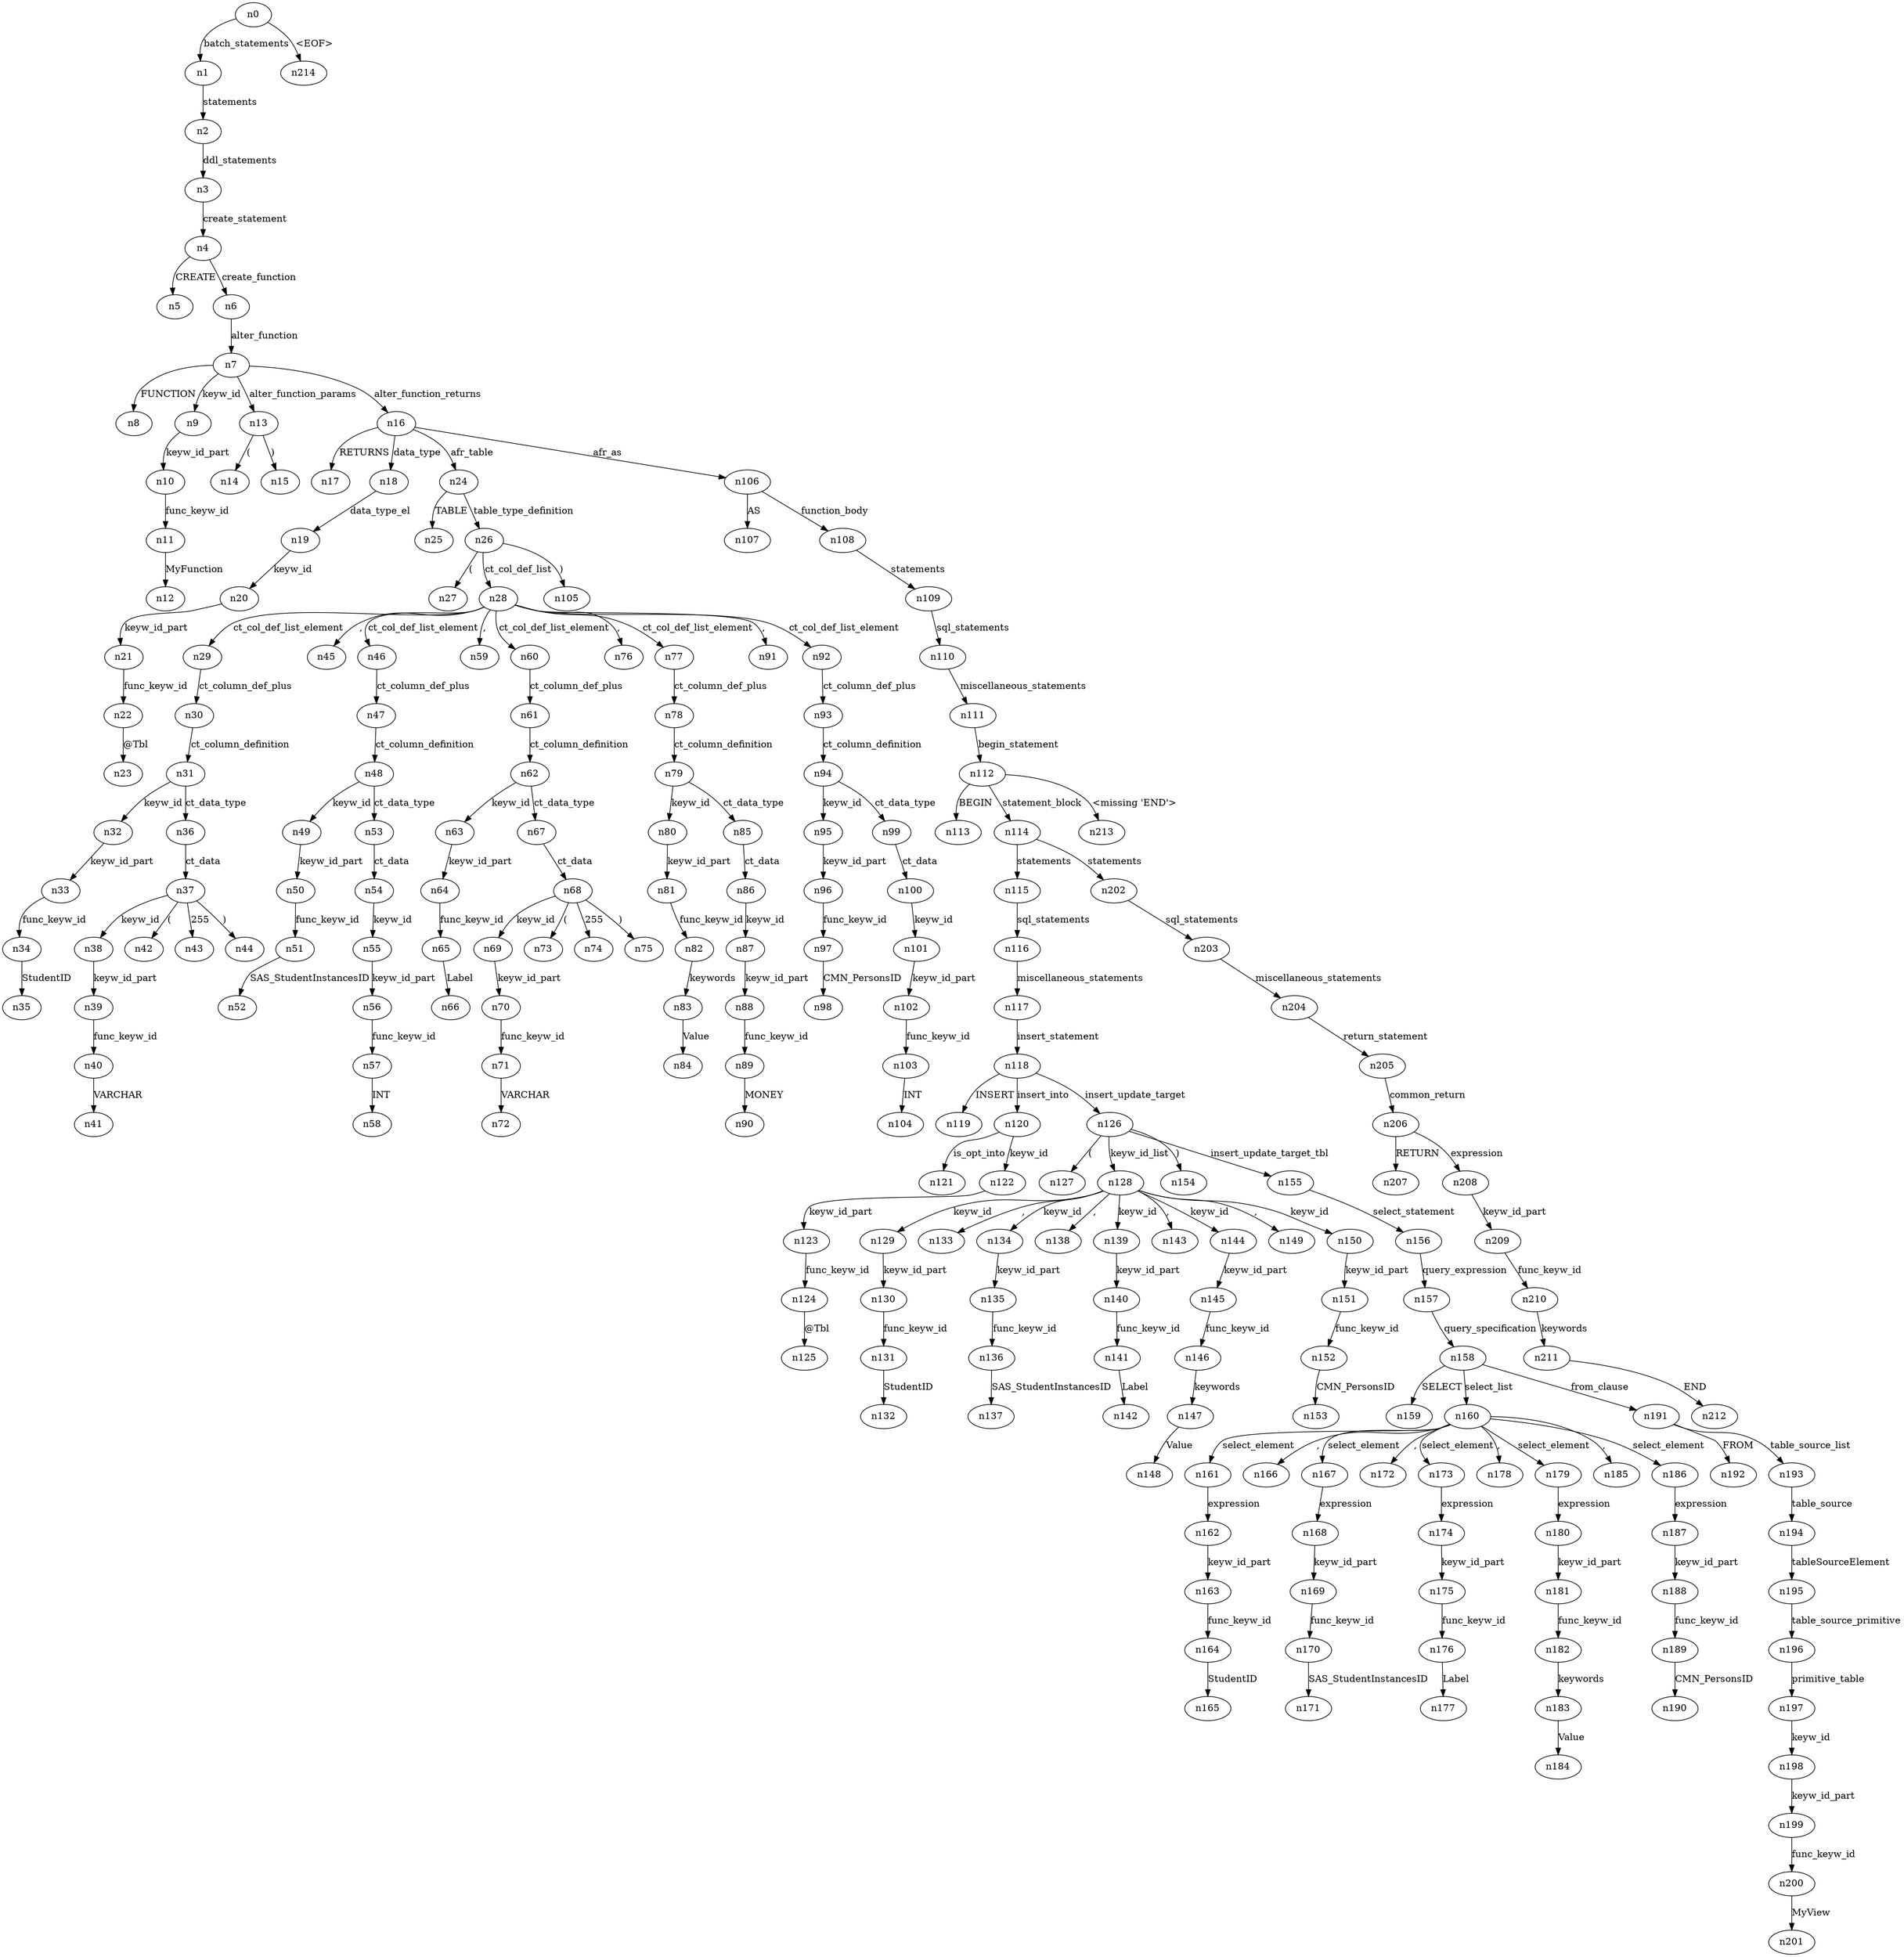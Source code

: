 digraph ParseTree {
  n0 -> n1 [label="batch_statements"];
  n1 -> n2 [label="statements"];
  n2 -> n3 [label="ddl_statements"];
  n3 -> n4 [label="create_statement"];
  n4 -> n5 [label="CREATE"];
  n4 -> n6 [label="create_function"];
  n6 -> n7 [label="alter_function"];
  n7 -> n8 [label="FUNCTION"];
  n7 -> n9 [label="keyw_id"];
  n9 -> n10 [label="keyw_id_part"];
  n10 -> n11 [label="func_keyw_id"];
  n11 -> n12 [label="MyFunction"];
  n7 -> n13 [label="alter_function_params"];
  n13 -> n14 [label="("];
  n13 -> n15 [label=")"];
  n7 -> n16 [label="alter_function_returns"];
  n16 -> n17 [label="RETURNS"];
  n16 -> n18 [label="data_type"];
  n18 -> n19 [label="data_type_el"];
  n19 -> n20 [label="keyw_id"];
  n20 -> n21 [label="keyw_id_part"];
  n21 -> n22 [label="func_keyw_id"];
  n22 -> n23 [label="@Tbl"];
  n16 -> n24 [label="afr_table"];
  n24 -> n25 [label="TABLE"];
  n24 -> n26 [label="table_type_definition"];
  n26 -> n27 [label="("];
  n26 -> n28 [label="ct_col_def_list"];
  n28 -> n29 [label="ct_col_def_list_element"];
  n29 -> n30 [label="ct_column_def_plus"];
  n30 -> n31 [label="ct_column_definition"];
  n31 -> n32 [label="keyw_id"];
  n32 -> n33 [label="keyw_id_part"];
  n33 -> n34 [label="func_keyw_id"];
  n34 -> n35 [label="StudentID"];
  n31 -> n36 [label="ct_data_type"];
  n36 -> n37 [label="ct_data"];
  n37 -> n38 [label="keyw_id"];
  n38 -> n39 [label="keyw_id_part"];
  n39 -> n40 [label="func_keyw_id"];
  n40 -> n41 [label="VARCHAR"];
  n37 -> n42 [label="("];
  n37 -> n43 [label="255"];
  n37 -> n44 [label=")"];
  n28 -> n45 [label=","];
  n28 -> n46 [label="ct_col_def_list_element"];
  n46 -> n47 [label="ct_column_def_plus"];
  n47 -> n48 [label="ct_column_definition"];
  n48 -> n49 [label="keyw_id"];
  n49 -> n50 [label="keyw_id_part"];
  n50 -> n51 [label="func_keyw_id"];
  n51 -> n52 [label="SAS_StudentInstancesID"];
  n48 -> n53 [label="ct_data_type"];
  n53 -> n54 [label="ct_data"];
  n54 -> n55 [label="keyw_id"];
  n55 -> n56 [label="keyw_id_part"];
  n56 -> n57 [label="func_keyw_id"];
  n57 -> n58 [label="INT"];
  n28 -> n59 [label=","];
  n28 -> n60 [label="ct_col_def_list_element"];
  n60 -> n61 [label="ct_column_def_plus"];
  n61 -> n62 [label="ct_column_definition"];
  n62 -> n63 [label="keyw_id"];
  n63 -> n64 [label="keyw_id_part"];
  n64 -> n65 [label="func_keyw_id"];
  n65 -> n66 [label="Label"];
  n62 -> n67 [label="ct_data_type"];
  n67 -> n68 [label="ct_data"];
  n68 -> n69 [label="keyw_id"];
  n69 -> n70 [label="keyw_id_part"];
  n70 -> n71 [label="func_keyw_id"];
  n71 -> n72 [label="VARCHAR"];
  n68 -> n73 [label="("];
  n68 -> n74 [label="255"];
  n68 -> n75 [label=")"];
  n28 -> n76 [label=","];
  n28 -> n77 [label="ct_col_def_list_element"];
  n77 -> n78 [label="ct_column_def_plus"];
  n78 -> n79 [label="ct_column_definition"];
  n79 -> n80 [label="keyw_id"];
  n80 -> n81 [label="keyw_id_part"];
  n81 -> n82 [label="func_keyw_id"];
  n82 -> n83 [label="keywords"];
  n83 -> n84 [label="Value"];
  n79 -> n85 [label="ct_data_type"];
  n85 -> n86 [label="ct_data"];
  n86 -> n87 [label="keyw_id"];
  n87 -> n88 [label="keyw_id_part"];
  n88 -> n89 [label="func_keyw_id"];
  n89 -> n90 [label="MONEY"];
  n28 -> n91 [label=","];
  n28 -> n92 [label="ct_col_def_list_element"];
  n92 -> n93 [label="ct_column_def_plus"];
  n93 -> n94 [label="ct_column_definition"];
  n94 -> n95 [label="keyw_id"];
  n95 -> n96 [label="keyw_id_part"];
  n96 -> n97 [label="func_keyw_id"];
  n97 -> n98 [label="CMN_PersonsID"];
  n94 -> n99 [label="ct_data_type"];
  n99 -> n100 [label="ct_data"];
  n100 -> n101 [label="keyw_id"];
  n101 -> n102 [label="keyw_id_part"];
  n102 -> n103 [label="func_keyw_id"];
  n103 -> n104 [label="INT"];
  n26 -> n105 [label=")"];
  n16 -> n106 [label="afr_as"];
  n106 -> n107 [label="AS"];
  n106 -> n108 [label="function_body"];
  n108 -> n109 [label="statements"];
  n109 -> n110 [label="sql_statements"];
  n110 -> n111 [label="miscellaneous_statements"];
  n111 -> n112 [label="begin_statement"];
  n112 -> n113 [label="BEGIN"];
  n112 -> n114 [label="statement_block"];
  n114 -> n115 [label="statements"];
  n115 -> n116 [label="sql_statements"];
  n116 -> n117 [label="miscellaneous_statements"];
  n117 -> n118 [label="insert_statement"];
  n118 -> n119 [label="INSERT"];
  n118 -> n120 [label="insert_into"];
  n120 -> n121 [label="is_opt_into"];
  n120 -> n122 [label="keyw_id"];
  n122 -> n123 [label="keyw_id_part"];
  n123 -> n124 [label="func_keyw_id"];
  n124 -> n125 [label="@Tbl"];
  n118 -> n126 [label="insert_update_target"];
  n126 -> n127 [label="("];
  n126 -> n128 [label="keyw_id_list"];
  n128 -> n129 [label="keyw_id"];
  n129 -> n130 [label="keyw_id_part"];
  n130 -> n131 [label="func_keyw_id"];
  n131 -> n132 [label="StudentID"];
  n128 -> n133 [label=","];
  n128 -> n134 [label="keyw_id"];
  n134 -> n135 [label="keyw_id_part"];
  n135 -> n136 [label="func_keyw_id"];
  n136 -> n137 [label="SAS_StudentInstancesID"];
  n128 -> n138 [label=","];
  n128 -> n139 [label="keyw_id"];
  n139 -> n140 [label="keyw_id_part"];
  n140 -> n141 [label="func_keyw_id"];
  n141 -> n142 [label="Label"];
  n128 -> n143 [label=","];
  n128 -> n144 [label="keyw_id"];
  n144 -> n145 [label="keyw_id_part"];
  n145 -> n146 [label="func_keyw_id"];
  n146 -> n147 [label="keywords"];
  n147 -> n148 [label="Value"];
  n128 -> n149 [label=","];
  n128 -> n150 [label="keyw_id"];
  n150 -> n151 [label="keyw_id_part"];
  n151 -> n152 [label="func_keyw_id"];
  n152 -> n153 [label="CMN_PersonsID"];
  n126 -> n154 [label=")"];
  n126 -> n155 [label="insert_update_target_tbl"];
  n155 -> n156 [label="select_statement"];
  n156 -> n157 [label="query_expression"];
  n157 -> n158 [label="query_specification"];
  n158 -> n159 [label="SELECT"];
  n158 -> n160 [label="select_list"];
  n160 -> n161 [label="select_element"];
  n161 -> n162 [label="expression"];
  n162 -> n163 [label="keyw_id_part"];
  n163 -> n164 [label="func_keyw_id"];
  n164 -> n165 [label="StudentID"];
  n160 -> n166 [label=","];
  n160 -> n167 [label="select_element"];
  n167 -> n168 [label="expression"];
  n168 -> n169 [label="keyw_id_part"];
  n169 -> n170 [label="func_keyw_id"];
  n170 -> n171 [label="SAS_StudentInstancesID"];
  n160 -> n172 [label=","];
  n160 -> n173 [label="select_element"];
  n173 -> n174 [label="expression"];
  n174 -> n175 [label="keyw_id_part"];
  n175 -> n176 [label="func_keyw_id"];
  n176 -> n177 [label="Label"];
  n160 -> n178 [label=","];
  n160 -> n179 [label="select_element"];
  n179 -> n180 [label="expression"];
  n180 -> n181 [label="keyw_id_part"];
  n181 -> n182 [label="func_keyw_id"];
  n182 -> n183 [label="keywords"];
  n183 -> n184 [label="Value"];
  n160 -> n185 [label=","];
  n160 -> n186 [label="select_element"];
  n186 -> n187 [label="expression"];
  n187 -> n188 [label="keyw_id_part"];
  n188 -> n189 [label="func_keyw_id"];
  n189 -> n190 [label="CMN_PersonsID"];
  n158 -> n191 [label="from_clause"];
  n191 -> n192 [label="FROM"];
  n191 -> n193 [label="table_source_list"];
  n193 -> n194 [label="table_source"];
  n194 -> n195 [label="tableSourceElement"];
  n195 -> n196 [label="table_source_primitive"];
  n196 -> n197 [label="primitive_table"];
  n197 -> n198 [label="keyw_id"];
  n198 -> n199 [label="keyw_id_part"];
  n199 -> n200 [label="func_keyw_id"];
  n200 -> n201 [label="MyView"];
  n114 -> n202 [label="statements"];
  n202 -> n203 [label="sql_statements"];
  n203 -> n204 [label="miscellaneous_statements"];
  n204 -> n205 [label="return_statement"];
  n205 -> n206 [label="common_return"];
  n206 -> n207 [label="RETURN"];
  n206 -> n208 [label="expression"];
  n208 -> n209 [label="keyw_id_part"];
  n209 -> n210 [label="func_keyw_id"];
  n210 -> n211 [label="keywords"];
  n211 -> n212 [label="END"];
  n112 -> n213 [label="<missing 'END'>"];
  n0 -> n214 [label="<EOF>"];
}